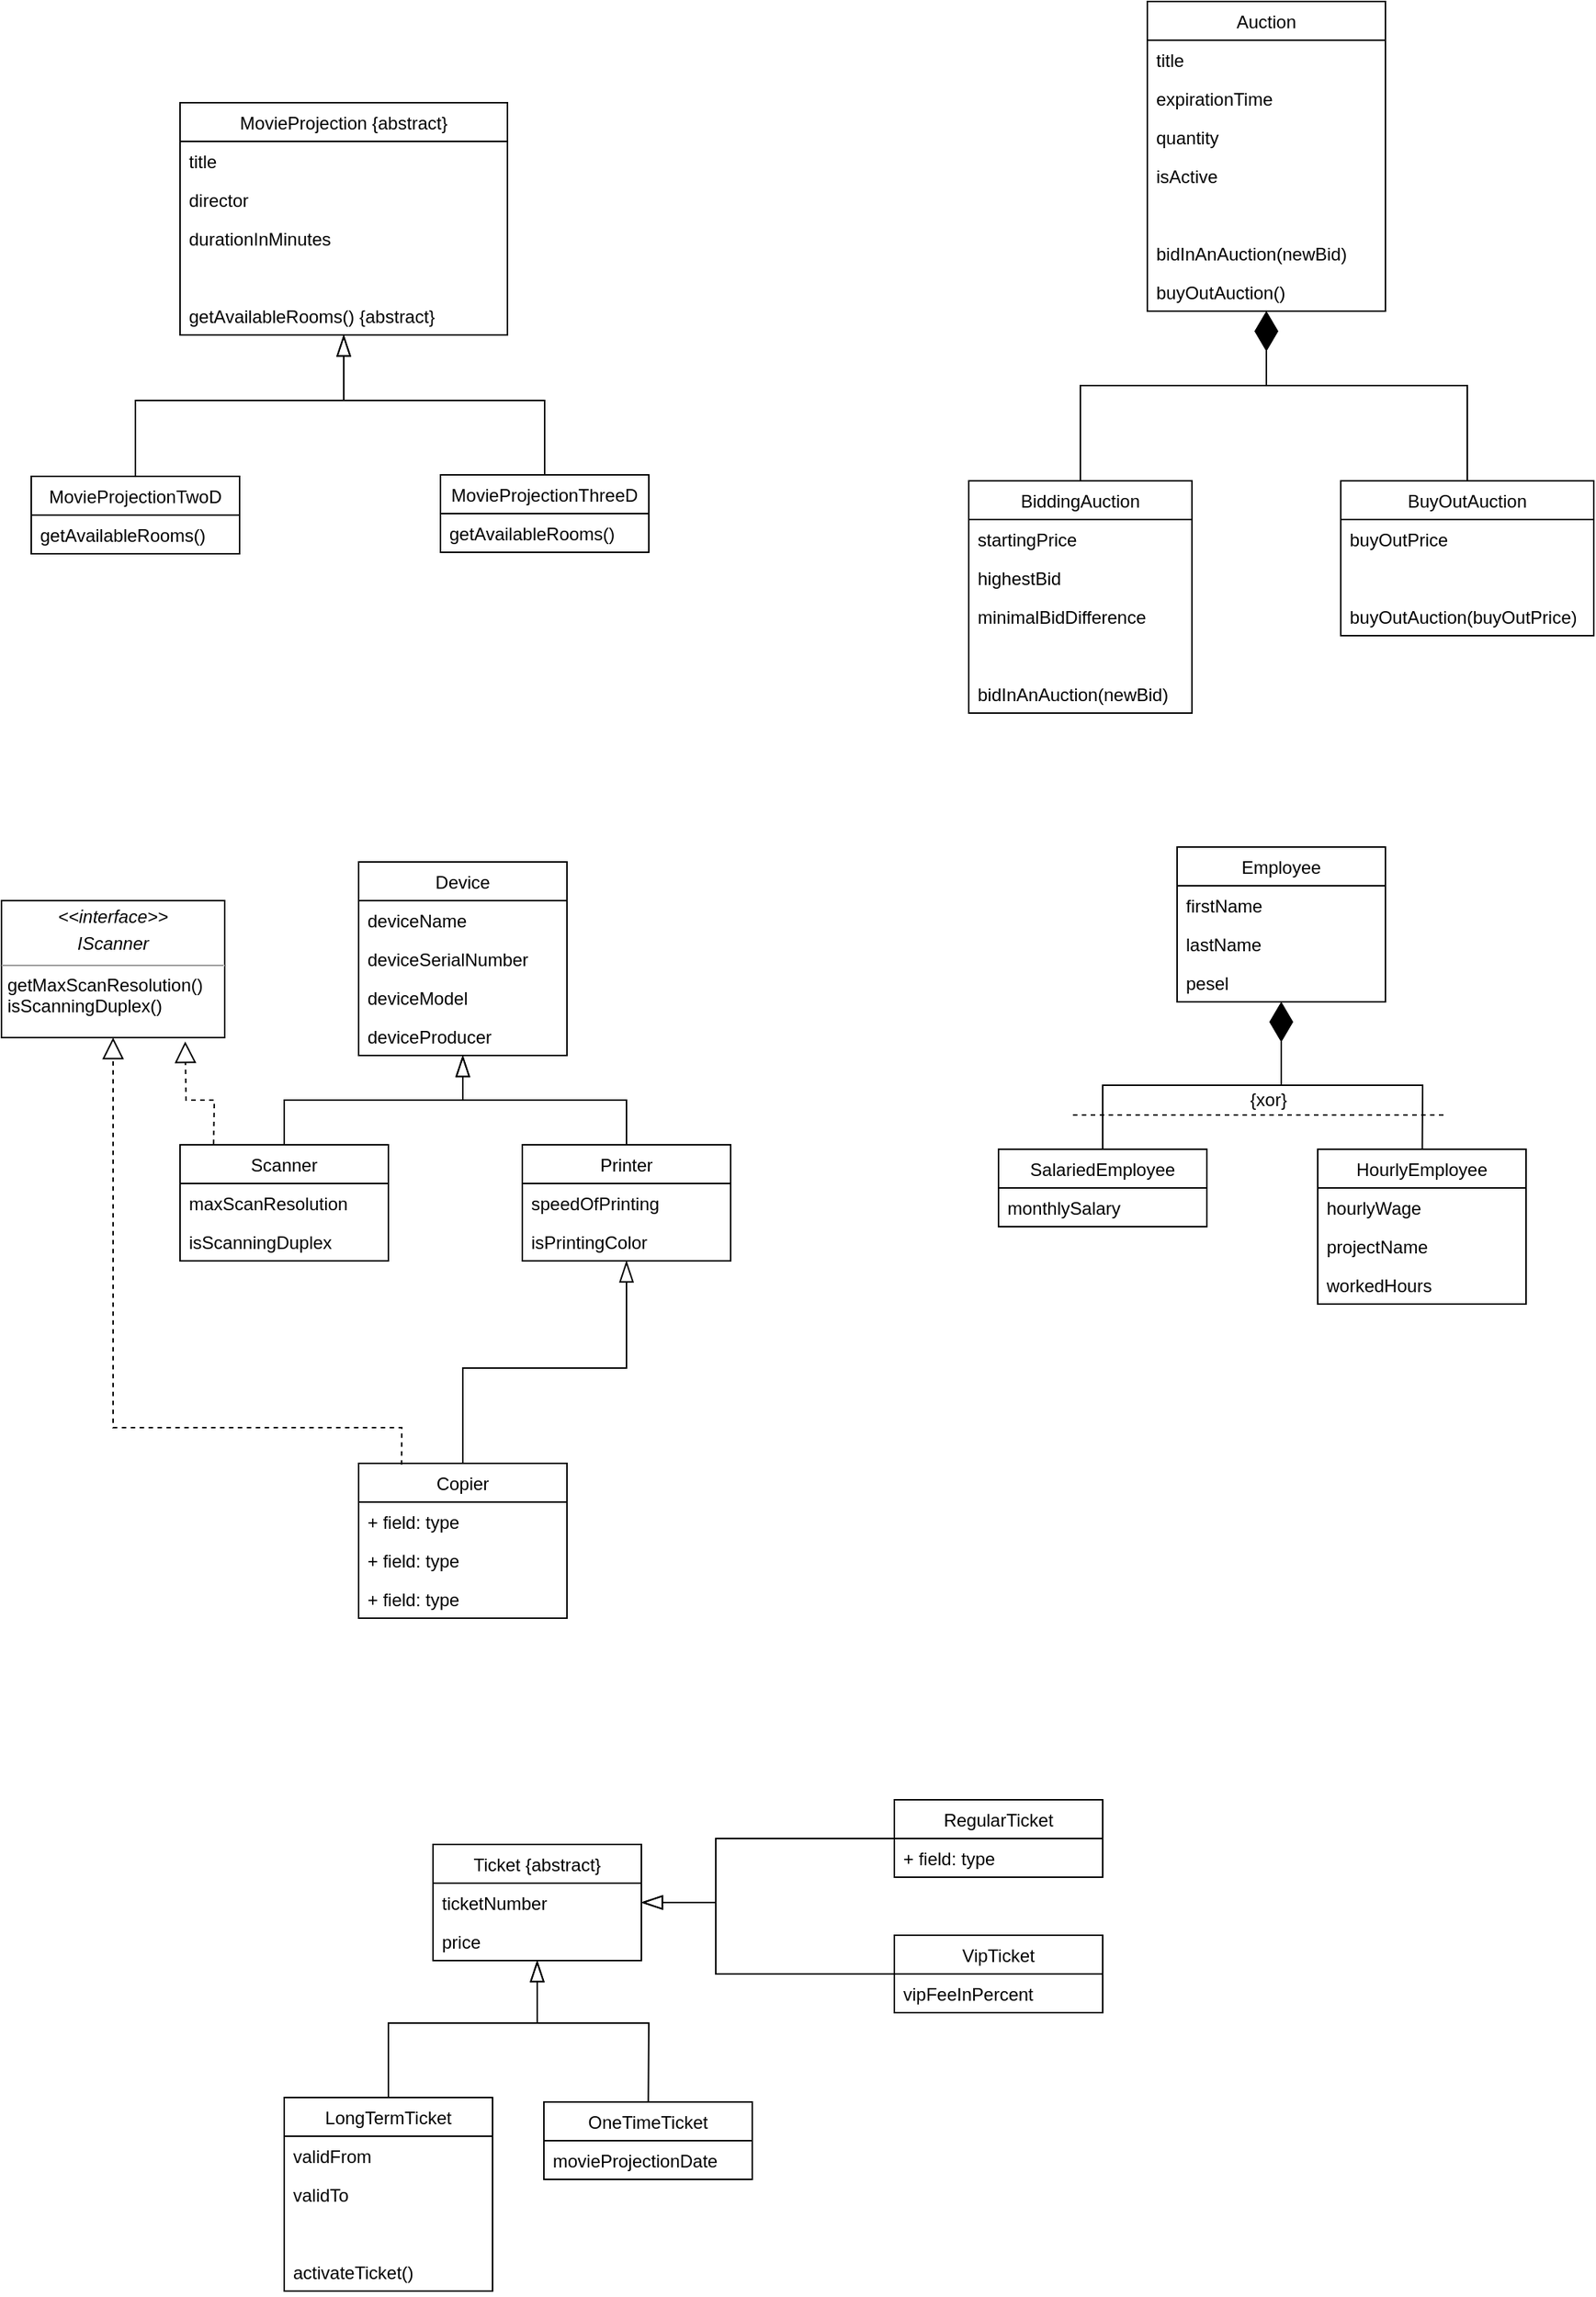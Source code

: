 <mxfile version="10.6.8" type="device"><diagram id="_5gK9DK8DTzB8ecqYKXr" name="Page-1"><mxGraphModel dx="887" dy="851" grid="1" gridSize="10" guides="1" tooltips="1" connect="1" arrows="1" fold="1" page="1" pageScale="1" pageWidth="850" pageHeight="1100" math="0" shadow="0"><root><mxCell id="0"/><mxCell id="1" parent="0"/><mxCell id="uMPEmb-O3gJm-mAXAjh1-1" value="MovieProjection {abstract}" style="swimlane;fontStyle=0;childLayout=stackLayout;horizontal=1;startSize=26;fillColor=none;horizontalStack=0;resizeParent=1;resizeParentMax=0;resizeLast=0;collapsible=1;marginBottom=0;" parent="1" vertex="1"><mxGeometry x="180" y="130" width="220" height="156" as="geometry"/></mxCell><mxCell id="uMPEmb-O3gJm-mAXAjh1-2" value="title" style="text;strokeColor=none;fillColor=none;align=left;verticalAlign=top;spacingLeft=4;spacingRight=4;overflow=hidden;rotatable=0;points=[[0,0.5],[1,0.5]];portConstraint=eastwest;" parent="uMPEmb-O3gJm-mAXAjh1-1" vertex="1"><mxGeometry y="26" width="220" height="26" as="geometry"/></mxCell><mxCell id="uMPEmb-O3gJm-mAXAjh1-3" value="director" style="text;strokeColor=none;fillColor=none;align=left;verticalAlign=top;spacingLeft=4;spacingRight=4;overflow=hidden;rotatable=0;points=[[0,0.5],[1,0.5]];portConstraint=eastwest;" parent="uMPEmb-O3gJm-mAXAjh1-1" vertex="1"><mxGeometry y="52" width="220" height="26" as="geometry"/></mxCell><mxCell id="uMPEmb-O3gJm-mAXAjh1-4" value="durationInMinutes" style="text;strokeColor=none;fillColor=none;align=left;verticalAlign=top;spacingLeft=4;spacingRight=4;overflow=hidden;rotatable=0;points=[[0,0.5],[1,0.5]];portConstraint=eastwest;" parent="uMPEmb-O3gJm-mAXAjh1-1" vertex="1"><mxGeometry y="78" width="220" height="26" as="geometry"/></mxCell><mxCell id="uMPEmb-O3gJm-mAXAjh1-25" value=" " style="text;strokeColor=none;fillColor=none;align=left;verticalAlign=top;spacingLeft=4;spacingRight=4;overflow=hidden;rotatable=0;points=[[0,0.5],[1,0.5]];portConstraint=eastwest;" parent="uMPEmb-O3gJm-mAXAjh1-1" vertex="1"><mxGeometry y="104" width="220" height="26" as="geometry"/></mxCell><mxCell id="uMPEmb-O3gJm-mAXAjh1-13" value="getAvailableRooms() {abstract}" style="text;strokeColor=none;fillColor=none;align=left;verticalAlign=top;spacingLeft=4;spacingRight=4;overflow=hidden;rotatable=0;points=[[0,0.5],[1,0.5]];portConstraint=eastwest;" parent="uMPEmb-O3gJm-mAXAjh1-1" vertex="1"><mxGeometry y="130" width="220" height="26" as="geometry"/></mxCell><mxCell id="uMPEmb-O3gJm-mAXAjh1-5" value="MovieProjectionThreeD" style="swimlane;fontStyle=0;childLayout=stackLayout;horizontal=1;startSize=26;fillColor=none;horizontalStack=0;resizeParent=1;resizeParentMax=0;resizeLast=0;collapsible=1;marginBottom=0;" parent="1" vertex="1"><mxGeometry x="355" y="380" width="140" height="52" as="geometry"/></mxCell><mxCell id="uMPEmb-O3gJm-mAXAjh1-8" value="getAvailableRooms()" style="text;strokeColor=none;fillColor=none;align=left;verticalAlign=top;spacingLeft=4;spacingRight=4;overflow=hidden;rotatable=0;points=[[0,0.5],[1,0.5]];portConstraint=eastwest;" parent="uMPEmb-O3gJm-mAXAjh1-5" vertex="1"><mxGeometry y="26" width="140" height="26" as="geometry"/></mxCell><mxCell id="uMPEmb-O3gJm-mAXAjh1-20" value="MovieProjectionTwoD" style="swimlane;fontStyle=0;childLayout=stackLayout;horizontal=1;startSize=26;fillColor=none;horizontalStack=0;resizeParent=1;resizeParentMax=0;resizeLast=0;collapsible=1;marginBottom=0;" parent="1" vertex="1"><mxGeometry x="80" y="381" width="140" height="52" as="geometry"/></mxCell><mxCell id="uMPEmb-O3gJm-mAXAjh1-23" value="getAvailableRooms()" style="text;strokeColor=none;fillColor=none;align=left;verticalAlign=top;spacingLeft=4;spacingRight=4;overflow=hidden;rotatable=0;points=[[0,0.5],[1,0.5]];portConstraint=eastwest;" parent="uMPEmb-O3gJm-mAXAjh1-20" vertex="1"><mxGeometry y="26" width="140" height="26" as="geometry"/></mxCell><mxCell id="uMPEmb-O3gJm-mAXAjh1-29" value="Auction" style="swimlane;fontStyle=0;childLayout=stackLayout;horizontal=1;startSize=26;fillColor=none;horizontalStack=0;resizeParent=1;resizeParentMax=0;resizeLast=0;collapsible=1;marginBottom=0;" parent="1" vertex="1"><mxGeometry x="830" y="62" width="160" height="208" as="geometry"/></mxCell><mxCell id="uMPEmb-O3gJm-mAXAjh1-30" value="title" style="text;strokeColor=none;fillColor=none;align=left;verticalAlign=top;spacingLeft=4;spacingRight=4;overflow=hidden;rotatable=0;points=[[0,0.5],[1,0.5]];portConstraint=eastwest;" parent="uMPEmb-O3gJm-mAXAjh1-29" vertex="1"><mxGeometry y="26" width="160" height="26" as="geometry"/></mxCell><mxCell id="uMPEmb-O3gJm-mAXAjh1-31" value="expirationTime" style="text;strokeColor=none;fillColor=none;align=left;verticalAlign=top;spacingLeft=4;spacingRight=4;overflow=hidden;rotatable=0;points=[[0,0.5],[1,0.5]];portConstraint=eastwest;" parent="uMPEmb-O3gJm-mAXAjh1-29" vertex="1"><mxGeometry y="52" width="160" height="26" as="geometry"/></mxCell><mxCell id="uMPEmb-O3gJm-mAXAjh1-32" value="quantity" style="text;strokeColor=none;fillColor=none;align=left;verticalAlign=top;spacingLeft=4;spacingRight=4;overflow=hidden;rotatable=0;points=[[0,0.5],[1,0.5]];portConstraint=eastwest;" parent="uMPEmb-O3gJm-mAXAjh1-29" vertex="1"><mxGeometry y="78" width="160" height="26" as="geometry"/></mxCell><mxCell id="uMPEmb-O3gJm-mAXAjh1-33" value="isActive" style="text;strokeColor=none;fillColor=none;align=left;verticalAlign=top;spacingLeft=4;spacingRight=4;overflow=hidden;rotatable=0;points=[[0,0.5],[1,0.5]];portConstraint=eastwest;" parent="uMPEmb-O3gJm-mAXAjh1-29" vertex="1"><mxGeometry y="104" width="160" height="26" as="geometry"/></mxCell><mxCell id="uMPEmb-O3gJm-mAXAjh1-34" value=" " style="text;strokeColor=none;fillColor=none;align=left;verticalAlign=top;spacingLeft=4;spacingRight=4;overflow=hidden;rotatable=0;points=[[0,0.5],[1,0.5]];portConstraint=eastwest;" parent="uMPEmb-O3gJm-mAXAjh1-29" vertex="1"><mxGeometry y="130" width="160" height="26" as="geometry"/></mxCell><mxCell id="uMPEmb-O3gJm-mAXAjh1-35" value="bidInAnAuction(newBid)" style="text;strokeColor=none;fillColor=none;align=left;verticalAlign=top;spacingLeft=4;spacingRight=4;overflow=hidden;rotatable=0;points=[[0,0.5],[1,0.5]];portConstraint=eastwest;" parent="uMPEmb-O3gJm-mAXAjh1-29" vertex="1"><mxGeometry y="156" width="160" height="26" as="geometry"/></mxCell><mxCell id="uMPEmb-O3gJm-mAXAjh1-36" value="buyOutAuction()" style="text;strokeColor=none;fillColor=none;align=left;verticalAlign=top;spacingLeft=4;spacingRight=4;overflow=hidden;rotatable=0;points=[[0,0.5],[1,0.5]];portConstraint=eastwest;" parent="uMPEmb-O3gJm-mAXAjh1-29" vertex="1"><mxGeometry y="182" width="160" height="26" as="geometry"/></mxCell><mxCell id="uMPEmb-O3gJm-mAXAjh1-37" value="" style="endArrow=diamondThin;endFill=1;endSize=24;html=1;rounded=0;" parent="1" source="uMPEmb-O3gJm-mAXAjh1-39" target="uMPEmb-O3gJm-mAXAjh1-36" edge="1"><mxGeometry width="160" relative="1" as="geometry"><mxPoint x="790" y="370" as="sourcePoint"/><mxPoint x="950" y="370" as="targetPoint"/><Array as="points"><mxPoint x="785" y="320"/><mxPoint x="910" y="320"/></Array></mxGeometry></mxCell><mxCell id="uMPEmb-O3gJm-mAXAjh1-38" value="" style="endArrow=diamondThin;endFill=1;endSize=24;html=1;rounded=0;" parent="1" source="uMPEmb-O3gJm-mAXAjh1-43" target="uMPEmb-O3gJm-mAXAjh1-36" edge="1"><mxGeometry width="160" relative="1" as="geometry"><mxPoint x="900" y="400" as="sourcePoint"/><mxPoint x="960" y="330" as="targetPoint"/><Array as="points"><mxPoint x="1045" y="320"/><mxPoint x="910" y="320"/></Array></mxGeometry></mxCell><mxCell id="uMPEmb-O3gJm-mAXAjh1-39" value="BiddingAuction" style="swimlane;fontStyle=0;childLayout=stackLayout;horizontal=1;startSize=26;fillColor=none;horizontalStack=0;resizeParent=1;resizeParentMax=0;resizeLast=0;collapsible=1;marginBottom=0;" parent="1" vertex="1"><mxGeometry x="710" y="384" width="150" height="156" as="geometry"/></mxCell><mxCell id="uMPEmb-O3gJm-mAXAjh1-40" value="startingPrice" style="text;strokeColor=none;fillColor=none;align=left;verticalAlign=top;spacingLeft=4;spacingRight=4;overflow=hidden;rotatable=0;points=[[0,0.5],[1,0.5]];portConstraint=eastwest;" parent="uMPEmb-O3gJm-mAXAjh1-39" vertex="1"><mxGeometry y="26" width="150" height="26" as="geometry"/></mxCell><mxCell id="uMPEmb-O3gJm-mAXAjh1-41" value="highestBid" style="text;strokeColor=none;fillColor=none;align=left;verticalAlign=top;spacingLeft=4;spacingRight=4;overflow=hidden;rotatable=0;points=[[0,0.5],[1,0.5]];portConstraint=eastwest;" parent="uMPEmb-O3gJm-mAXAjh1-39" vertex="1"><mxGeometry y="52" width="150" height="26" as="geometry"/></mxCell><mxCell id="uMPEmb-O3gJm-mAXAjh1-42" value="minimalBidDifference" style="text;strokeColor=none;fillColor=none;align=left;verticalAlign=top;spacingLeft=4;spacingRight=4;overflow=hidden;rotatable=0;points=[[0,0.5],[1,0.5]];portConstraint=eastwest;" parent="uMPEmb-O3gJm-mAXAjh1-39" vertex="1"><mxGeometry y="78" width="150" height="26" as="geometry"/></mxCell><mxCell id="uMPEmb-O3gJm-mAXAjh1-47" value=" " style="text;strokeColor=none;fillColor=none;align=left;verticalAlign=top;spacingLeft=4;spacingRight=4;overflow=hidden;rotatable=0;points=[[0,0.5],[1,0.5]];portConstraint=eastwest;" parent="uMPEmb-O3gJm-mAXAjh1-39" vertex="1"><mxGeometry y="104" width="150" height="26" as="geometry"/></mxCell><mxCell id="uMPEmb-O3gJm-mAXAjh1-48" value="bidInAnAuction(newBid)" style="text;strokeColor=none;fillColor=none;align=left;verticalAlign=top;spacingLeft=4;spacingRight=4;overflow=hidden;rotatable=0;points=[[0,0.5],[1,0.5]];portConstraint=eastwest;" parent="uMPEmb-O3gJm-mAXAjh1-39" vertex="1"><mxGeometry y="130" width="150" height="26" as="geometry"/></mxCell><mxCell id="uMPEmb-O3gJm-mAXAjh1-43" value="BuyOutAuction" style="swimlane;fontStyle=0;childLayout=stackLayout;horizontal=1;startSize=26;fillColor=none;horizontalStack=0;resizeParent=1;resizeParentMax=0;resizeLast=0;collapsible=1;marginBottom=0;" parent="1" vertex="1"><mxGeometry x="960" y="384" width="170" height="104" as="geometry"/></mxCell><mxCell id="uMPEmb-O3gJm-mAXAjh1-44" value="buyOutPrice" style="text;strokeColor=none;fillColor=none;align=left;verticalAlign=top;spacingLeft=4;spacingRight=4;overflow=hidden;rotatable=0;points=[[0,0.5],[1,0.5]];portConstraint=eastwest;" parent="uMPEmb-O3gJm-mAXAjh1-43" vertex="1"><mxGeometry y="26" width="170" height="26" as="geometry"/></mxCell><mxCell id="uMPEmb-O3gJm-mAXAjh1-49" value=" " style="text;strokeColor=none;fillColor=none;align=left;verticalAlign=top;spacingLeft=4;spacingRight=4;overflow=hidden;rotatable=0;points=[[0,0.5],[1,0.5]];portConstraint=eastwest;" parent="uMPEmb-O3gJm-mAXAjh1-43" vertex="1"><mxGeometry y="52" width="170" height="26" as="geometry"/></mxCell><mxCell id="uMPEmb-O3gJm-mAXAjh1-46" value="buyOutAuction(buyOutPrice)" style="text;strokeColor=none;fillColor=none;align=left;verticalAlign=top;spacingLeft=4;spacingRight=4;overflow=hidden;rotatable=0;points=[[0,0.5],[1,0.5]];portConstraint=eastwest;" parent="uMPEmb-O3gJm-mAXAjh1-43" vertex="1"><mxGeometry y="78" width="170" height="26" as="geometry"/></mxCell><mxCell id="uMPEmb-O3gJm-mAXAjh1-50" value="Device" style="swimlane;fontStyle=0;childLayout=stackLayout;horizontal=1;startSize=26;fillColor=none;horizontalStack=0;resizeParent=1;resizeParentMax=0;resizeLast=0;collapsible=1;marginBottom=0;" parent="1" vertex="1"><mxGeometry x="300" y="640" width="140" height="130" as="geometry"/></mxCell><mxCell id="uMPEmb-O3gJm-mAXAjh1-51" value="deviceName" style="text;strokeColor=none;fillColor=none;align=left;verticalAlign=top;spacingLeft=4;spacingRight=4;overflow=hidden;rotatable=0;points=[[0,0.5],[1,0.5]];portConstraint=eastwest;" parent="uMPEmb-O3gJm-mAXAjh1-50" vertex="1"><mxGeometry y="26" width="140" height="26" as="geometry"/></mxCell><mxCell id="uMPEmb-O3gJm-mAXAjh1-52" value="deviceSerialNumber" style="text;strokeColor=none;fillColor=none;align=left;verticalAlign=top;spacingLeft=4;spacingRight=4;overflow=hidden;rotatable=0;points=[[0,0.5],[1,0.5]];portConstraint=eastwest;" parent="uMPEmb-O3gJm-mAXAjh1-50" vertex="1"><mxGeometry y="52" width="140" height="26" as="geometry"/></mxCell><mxCell id="uMPEmb-O3gJm-mAXAjh1-53" value="deviceModel" style="text;strokeColor=none;fillColor=none;align=left;verticalAlign=top;spacingLeft=4;spacingRight=4;overflow=hidden;rotatable=0;points=[[0,0.5],[1,0.5]];portConstraint=eastwest;" parent="uMPEmb-O3gJm-mAXAjh1-50" vertex="1"><mxGeometry y="78" width="140" height="26" as="geometry"/></mxCell><mxCell id="uMPEmb-O3gJm-mAXAjh1-66" value="deviceProducer" style="text;strokeColor=none;fillColor=none;align=left;verticalAlign=top;spacingLeft=4;spacingRight=4;overflow=hidden;rotatable=0;points=[[0,0.5],[1,0.5]];portConstraint=eastwest;" parent="uMPEmb-O3gJm-mAXAjh1-50" vertex="1"><mxGeometry y="104" width="140" height="26" as="geometry"/></mxCell><mxCell id="uMPEmb-O3gJm-mAXAjh1-54" value="Scanner" style="swimlane;fontStyle=0;childLayout=stackLayout;horizontal=1;startSize=26;fillColor=none;horizontalStack=0;resizeParent=1;resizeParentMax=0;resizeLast=0;collapsible=1;marginBottom=0;" parent="1" vertex="1"><mxGeometry x="180" y="830" width="140" height="78" as="geometry"/></mxCell><mxCell id="uMPEmb-O3gJm-mAXAjh1-55" value="maxScanResolution" style="text;strokeColor=none;fillColor=none;align=left;verticalAlign=top;spacingLeft=4;spacingRight=4;overflow=hidden;rotatable=0;points=[[0,0.5],[1,0.5]];portConstraint=eastwest;" parent="uMPEmb-O3gJm-mAXAjh1-54" vertex="1"><mxGeometry y="26" width="140" height="26" as="geometry"/></mxCell><mxCell id="uMPEmb-O3gJm-mAXAjh1-56" value="isScanningDuplex" style="text;strokeColor=none;fillColor=none;align=left;verticalAlign=top;spacingLeft=4;spacingRight=4;overflow=hidden;rotatable=0;points=[[0,0.5],[1,0.5]];portConstraint=eastwest;" parent="uMPEmb-O3gJm-mAXAjh1-54" vertex="1"><mxGeometry y="52" width="140" height="26" as="geometry"/></mxCell><mxCell id="uMPEmb-O3gJm-mAXAjh1-58" value="Printer" style="swimlane;fontStyle=0;childLayout=stackLayout;horizontal=1;startSize=26;fillColor=none;horizontalStack=0;resizeParent=1;resizeParentMax=0;resizeLast=0;collapsible=1;marginBottom=0;" parent="1" vertex="1"><mxGeometry x="410" y="830" width="140" height="78" as="geometry"/></mxCell><mxCell id="uMPEmb-O3gJm-mAXAjh1-59" value="speedOfPrinting" style="text;strokeColor=none;fillColor=none;align=left;verticalAlign=top;spacingLeft=4;spacingRight=4;overflow=hidden;rotatable=0;points=[[0,0.5],[1,0.5]];portConstraint=eastwest;" parent="uMPEmb-O3gJm-mAXAjh1-58" vertex="1"><mxGeometry y="26" width="140" height="26" as="geometry"/></mxCell><mxCell id="uMPEmb-O3gJm-mAXAjh1-60" value="isPrintingColor" style="text;strokeColor=none;fillColor=none;align=left;verticalAlign=top;spacingLeft=4;spacingRight=4;overflow=hidden;rotatable=0;points=[[0,0.5],[1,0.5]];portConstraint=eastwest;" parent="uMPEmb-O3gJm-mAXAjh1-58" vertex="1"><mxGeometry y="52" width="140" height="26" as="geometry"/></mxCell><mxCell id="uMPEmb-O3gJm-mAXAjh1-62" value="Copier" style="swimlane;fontStyle=0;childLayout=stackLayout;horizontal=1;startSize=26;fillColor=none;horizontalStack=0;resizeParent=1;resizeParentMax=0;resizeLast=0;collapsible=1;marginBottom=0;" parent="1" vertex="1"><mxGeometry x="300" y="1044" width="140" height="104" as="geometry"/></mxCell><mxCell id="uMPEmb-O3gJm-mAXAjh1-63" value="+ field: type" style="text;strokeColor=none;fillColor=none;align=left;verticalAlign=top;spacingLeft=4;spacingRight=4;overflow=hidden;rotatable=0;points=[[0,0.5],[1,0.5]];portConstraint=eastwest;" parent="uMPEmb-O3gJm-mAXAjh1-62" vertex="1"><mxGeometry y="26" width="140" height="26" as="geometry"/></mxCell><mxCell id="uMPEmb-O3gJm-mAXAjh1-64" value="+ field: type" style="text;strokeColor=none;fillColor=none;align=left;verticalAlign=top;spacingLeft=4;spacingRight=4;overflow=hidden;rotatable=0;points=[[0,0.5],[1,0.5]];portConstraint=eastwest;" parent="uMPEmb-O3gJm-mAXAjh1-62" vertex="1"><mxGeometry y="52" width="140" height="26" as="geometry"/></mxCell><mxCell id="uMPEmb-O3gJm-mAXAjh1-65" value="+ field: type" style="text;strokeColor=none;fillColor=none;align=left;verticalAlign=top;spacingLeft=4;spacingRight=4;overflow=hidden;rotatable=0;points=[[0,0.5],[1,0.5]];portConstraint=eastwest;" parent="uMPEmb-O3gJm-mAXAjh1-62" vertex="1"><mxGeometry y="78" width="140" height="26" as="geometry"/></mxCell><mxCell id="uMPEmb-O3gJm-mAXAjh1-68" value="" style="endArrow=blockThin;endFill=0;endSize=12;html=1;rounded=0;" parent="1" source="uMPEmb-O3gJm-mAXAjh1-54" target="uMPEmb-O3gJm-mAXAjh1-66" edge="1"><mxGeometry width="160" relative="1" as="geometry"><mxPoint x="180" y="810" as="sourcePoint"/><mxPoint x="340" y="810" as="targetPoint"/><Array as="points"><mxPoint x="250" y="800"/><mxPoint x="370" y="800"/></Array></mxGeometry></mxCell><mxCell id="uMPEmb-O3gJm-mAXAjh1-69" value="" style="endArrow=blockThin;endFill=0;endSize=12;html=1;rounded=0;" parent="1" source="uMPEmb-O3gJm-mAXAjh1-58" target="uMPEmb-O3gJm-mAXAjh1-66" edge="1"><mxGeometry width="160" relative="1" as="geometry"><mxPoint x="301.786" y="840" as="sourcePoint"/><mxPoint x="366.071" y="780.0" as="targetPoint"/><Array as="points"><mxPoint x="480" y="800"/><mxPoint x="370" y="800"/></Array></mxGeometry></mxCell><mxCell id="uMPEmb-O3gJm-mAXAjh1-70" value="" style="endArrow=blockThin;endFill=0;endSize=12;html=1;rounded=0;" parent="1" source="uMPEmb-O3gJm-mAXAjh1-5" target="uMPEmb-O3gJm-mAXAjh1-13" edge="1"><mxGeometry width="160" relative="1" as="geometry"><mxPoint x="410" y="501" as="sourcePoint"/><mxPoint x="300" y="441.0" as="targetPoint"/><Array as="points"><mxPoint x="425" y="330"/><mxPoint x="290" y="330"/></Array></mxGeometry></mxCell><mxCell id="uMPEmb-O3gJm-mAXAjh1-71" value="" style="endArrow=blockThin;endFill=0;endSize=12;html=1;rounded=0;" parent="1" source="uMPEmb-O3gJm-mAXAjh1-20" target="uMPEmb-O3gJm-mAXAjh1-13" edge="1"><mxGeometry width="160" relative="1" as="geometry"><mxPoint x="435" y="390" as="sourcePoint"/><mxPoint x="300.228" y="296" as="targetPoint"/><Array as="points"><mxPoint x="150" y="330"/><mxPoint x="290" y="330"/></Array></mxGeometry></mxCell><mxCell id="uMPEmb-O3gJm-mAXAjh1-72" value="&lt;p style=&quot;margin: 0px ; margin-top: 4px ; text-align: center&quot;&gt;&lt;i&gt;&amp;lt;&amp;lt;interface&amp;gt;&amp;gt;&lt;/i&gt;&lt;/p&gt;&lt;p style=&quot;margin: 0px ; margin-top: 4px ; text-align: center&quot;&gt;&lt;i&gt;IScanner&lt;/i&gt;&lt;/p&gt;&lt;hr size=&quot;1&quot;&gt;&lt;p style=&quot;margin: 0px ; margin-left: 4px&quot;&gt;getMaxScanResolution()&lt;br&gt;isScanningDuplex()&lt;/p&gt;" style="verticalAlign=top;align=left;overflow=fill;fontSize=12;fontFamily=Helvetica;html=1;" parent="1" vertex="1"><mxGeometry x="60" y="666" width="150" height="92" as="geometry"/></mxCell><mxCell id="uMPEmb-O3gJm-mAXAjh1-73" value="" style="endArrow=blockThin;endFill=0;endSize=12;html=1;rounded=0;" parent="1" source="uMPEmb-O3gJm-mAXAjh1-62" target="uMPEmb-O3gJm-mAXAjh1-60" edge="1"><mxGeometry width="160" relative="1" as="geometry"><mxPoint x="800" y="980" as="sourcePoint"/><mxPoint x="690" y="920" as="targetPoint"/><Array as="points"><mxPoint x="370" y="980"/><mxPoint x="480" y="980"/></Array></mxGeometry></mxCell><mxCell id="uMPEmb-O3gJm-mAXAjh1-74" value="" style="endArrow=block;dashed=1;endFill=0;endSize=12;html=1;rounded=0;exitX=0.206;exitY=0.008;exitDx=0;exitDy=0;exitPerimeter=0;" parent="1" source="uMPEmb-O3gJm-mAXAjh1-62" target="uMPEmb-O3gJm-mAXAjh1-72" edge="1"><mxGeometry width="160" relative="1" as="geometry"><mxPoint x="90" y="1210" as="sourcePoint"/><mxPoint x="250" y="1210" as="targetPoint"/><Array as="points"><mxPoint x="329" y="1020"/><mxPoint x="135" y="1020"/></Array></mxGeometry></mxCell><mxCell id="uMPEmb-O3gJm-mAXAjh1-75" value="" style="endArrow=block;dashed=1;endFill=0;endSize=12;html=1;rounded=0;exitX=0.161;exitY=-0.006;exitDx=0;exitDy=0;exitPerimeter=0;entryX=0.823;entryY=1.028;entryDx=0;entryDy=0;entryPerimeter=0;" parent="1" source="uMPEmb-O3gJm-mAXAjh1-54" target="uMPEmb-O3gJm-mAXAjh1-72" edge="1"><mxGeometry width="160" relative="1" as="geometry"><mxPoint x="310" y="1106" as="sourcePoint"/><mxPoint x="75" y="964" as="targetPoint"/><Array as="points"><mxPoint x="203" y="800"/><mxPoint x="184" y="800"/></Array></mxGeometry></mxCell><mxCell id="uMPEmb-O3gJm-mAXAjh1-76" value="Employee" style="swimlane;fontStyle=0;childLayout=stackLayout;horizontal=1;startSize=26;fillColor=none;horizontalStack=0;resizeParent=1;resizeParentMax=0;resizeLast=0;collapsible=1;marginBottom=0;" parent="1" vertex="1"><mxGeometry x="850" y="630" width="140" height="104" as="geometry"/></mxCell><mxCell id="uMPEmb-O3gJm-mAXAjh1-77" value="firstName" style="text;strokeColor=none;fillColor=none;align=left;verticalAlign=top;spacingLeft=4;spacingRight=4;overflow=hidden;rotatable=0;points=[[0,0.5],[1,0.5]];portConstraint=eastwest;" parent="uMPEmb-O3gJm-mAXAjh1-76" vertex="1"><mxGeometry y="26" width="140" height="26" as="geometry"/></mxCell><mxCell id="uMPEmb-O3gJm-mAXAjh1-78" value="lastName" style="text;strokeColor=none;fillColor=none;align=left;verticalAlign=top;spacingLeft=4;spacingRight=4;overflow=hidden;rotatable=0;points=[[0,0.5],[1,0.5]];portConstraint=eastwest;" parent="uMPEmb-O3gJm-mAXAjh1-76" vertex="1"><mxGeometry y="52" width="140" height="26" as="geometry"/></mxCell><mxCell id="uMPEmb-O3gJm-mAXAjh1-79" value="pesel" style="text;strokeColor=none;fillColor=none;align=left;verticalAlign=top;spacingLeft=4;spacingRight=4;overflow=hidden;rotatable=0;points=[[0,0.5],[1,0.5]];portConstraint=eastwest;" parent="uMPEmb-O3gJm-mAXAjh1-76" vertex="1"><mxGeometry y="78" width="140" height="26" as="geometry"/></mxCell><mxCell id="uMPEmb-O3gJm-mAXAjh1-80" value="HourlyEmployee" style="swimlane;fontStyle=0;childLayout=stackLayout;horizontal=1;startSize=26;fillColor=none;horizontalStack=0;resizeParent=1;resizeParentMax=0;resizeLast=0;collapsible=1;marginBottom=0;" parent="1" vertex="1"><mxGeometry x="944.5" y="833" width="140" height="104" as="geometry"/></mxCell><mxCell id="uMPEmb-O3gJm-mAXAjh1-81" value="hourlyWage" style="text;strokeColor=none;fillColor=none;align=left;verticalAlign=top;spacingLeft=4;spacingRight=4;overflow=hidden;rotatable=0;points=[[0,0.5],[1,0.5]];portConstraint=eastwest;" parent="uMPEmb-O3gJm-mAXAjh1-80" vertex="1"><mxGeometry y="26" width="140" height="26" as="geometry"/></mxCell><mxCell id="uMPEmb-O3gJm-mAXAjh1-82" value="projectName" style="text;strokeColor=none;fillColor=none;align=left;verticalAlign=top;spacingLeft=4;spacingRight=4;overflow=hidden;rotatable=0;points=[[0,0.5],[1,0.5]];portConstraint=eastwest;" parent="uMPEmb-O3gJm-mAXAjh1-80" vertex="1"><mxGeometry y="52" width="140" height="26" as="geometry"/></mxCell><mxCell id="uMPEmb-O3gJm-mAXAjh1-83" value="workedHours" style="text;strokeColor=none;fillColor=none;align=left;verticalAlign=top;spacingLeft=4;spacingRight=4;overflow=hidden;rotatable=0;points=[[0,0.5],[1,0.5]];portConstraint=eastwest;" parent="uMPEmb-O3gJm-mAXAjh1-80" vertex="1"><mxGeometry y="78" width="140" height="26" as="geometry"/></mxCell><mxCell id="uMPEmb-O3gJm-mAXAjh1-84" value="SalariedEmployee" style="swimlane;fontStyle=0;childLayout=stackLayout;horizontal=1;startSize=26;fillColor=none;horizontalStack=0;resizeParent=1;resizeParentMax=0;resizeLast=0;collapsible=1;marginBottom=0;" parent="1" vertex="1"><mxGeometry x="730" y="833" width="140" height="52" as="geometry"/></mxCell><mxCell id="uMPEmb-O3gJm-mAXAjh1-85" value="monthlySalary" style="text;strokeColor=none;fillColor=none;align=left;verticalAlign=top;spacingLeft=4;spacingRight=4;overflow=hidden;rotatable=0;points=[[0,0.5],[1,0.5]];portConstraint=eastwest;" parent="uMPEmb-O3gJm-mAXAjh1-84" vertex="1"><mxGeometry y="26" width="140" height="26" as="geometry"/></mxCell><mxCell id="uMPEmb-O3gJm-mAXAjh1-88" value="" style="endArrow=diamondThin;endFill=1;endSize=24;html=1;rounded=0;" parent="1" source="uMPEmb-O3gJm-mAXAjh1-84" target="uMPEmb-O3gJm-mAXAjh1-76" edge="1"><mxGeometry width="160" relative="1" as="geometry"><mxPoint x="807.5" y="877" as="sourcePoint"/><mxPoint x="932.5" y="763" as="targetPoint"/><Array as="points"><mxPoint x="800" y="790"/><mxPoint x="920" y="790"/></Array></mxGeometry></mxCell><mxCell id="uMPEmb-O3gJm-mAXAjh1-89" value="" style="endArrow=diamondThin;endFill=1;endSize=24;html=1;rounded=0;" parent="1" source="uMPEmb-O3gJm-mAXAjh1-80" target="uMPEmb-O3gJm-mAXAjh1-76" edge="1"><mxGeometry width="160" relative="1" as="geometry"><mxPoint x="803.125" y="869" as="sourcePoint"/><mxPoint x="934.962" y="744" as="targetPoint"/><Array as="points"><mxPoint x="1015" y="790"/><mxPoint x="920" y="790"/></Array></mxGeometry></mxCell><mxCell id="uMPEmb-O3gJm-mAXAjh1-92" value="" style="endArrow=none;startArrow=none;endFill=0;startFill=0;html=1;dashed=1;" parent="1" edge="1"><mxGeometry width="160" relative="1" as="geometry"><mxPoint x="780" y="810" as="sourcePoint"/><mxPoint x="1030" y="810" as="targetPoint"/></mxGeometry></mxCell><mxCell id="uMPEmb-O3gJm-mAXAjh1-93" value="{xor}" style="text;html=1;resizable=0;points=[];align=center;verticalAlign=middle;labelBackgroundColor=#ffffff;" parent="uMPEmb-O3gJm-mAXAjh1-92" vertex="1" connectable="0"><mxGeometry x="0.135" relative="1" as="geometry"><mxPoint x="-11.5" y="-10" as="offset"/></mxGeometry></mxCell><mxCell id="uMPEmb-O3gJm-mAXAjh1-94" value="Ticket {abstract}" style="swimlane;fontStyle=0;childLayout=stackLayout;horizontal=1;startSize=26;fillColor=none;horizontalStack=0;resizeParent=1;resizeParentMax=0;resizeLast=0;collapsible=1;marginBottom=0;" parent="1" vertex="1"><mxGeometry x="350" y="1300" width="140" height="78" as="geometry"/></mxCell><mxCell id="uMPEmb-O3gJm-mAXAjh1-95" value="ticketNumber" style="text;strokeColor=none;fillColor=none;align=left;verticalAlign=top;spacingLeft=4;spacingRight=4;overflow=hidden;rotatable=0;points=[[0,0.5],[1,0.5]];portConstraint=eastwest;" parent="uMPEmb-O3gJm-mAXAjh1-94" vertex="1"><mxGeometry y="26" width="140" height="26" as="geometry"/></mxCell><mxCell id="uMPEmb-O3gJm-mAXAjh1-96" value="price" style="text;strokeColor=none;fillColor=none;align=left;verticalAlign=top;spacingLeft=4;spacingRight=4;overflow=hidden;rotatable=0;points=[[0,0.5],[1,0.5]];portConstraint=eastwest;" parent="uMPEmb-O3gJm-mAXAjh1-94" vertex="1"><mxGeometry y="52" width="140" height="26" as="geometry"/></mxCell><mxCell id="uMPEmb-O3gJm-mAXAjh1-98" value="RegularTicket" style="swimlane;fontStyle=0;childLayout=stackLayout;horizontal=1;startSize=26;fillColor=none;horizontalStack=0;resizeParent=1;resizeParentMax=0;resizeLast=0;collapsible=1;marginBottom=0;" parent="1" vertex="1"><mxGeometry x="660" y="1270" width="140" height="52" as="geometry"/></mxCell><mxCell id="uMPEmb-O3gJm-mAXAjh1-101" value="+ field: type" style="text;strokeColor=none;fillColor=none;align=left;verticalAlign=top;spacingLeft=4;spacingRight=4;overflow=hidden;rotatable=0;points=[[0,0.5],[1,0.5]];portConstraint=eastwest;" parent="uMPEmb-O3gJm-mAXAjh1-98" vertex="1"><mxGeometry y="26" width="140" height="26" as="geometry"/></mxCell><mxCell id="uMPEmb-O3gJm-mAXAjh1-102" value="VipTicket" style="swimlane;fontStyle=0;childLayout=stackLayout;horizontal=1;startSize=26;fillColor=none;horizontalStack=0;resizeParent=1;resizeParentMax=0;resizeLast=0;collapsible=1;marginBottom=0;" parent="1" vertex="1"><mxGeometry x="660" y="1361" width="140" height="52" as="geometry"/></mxCell><mxCell id="uMPEmb-O3gJm-mAXAjh1-104" value="vipFeeInPercent" style="text;strokeColor=none;fillColor=none;align=left;verticalAlign=top;spacingLeft=4;spacingRight=4;overflow=hidden;rotatable=0;points=[[0,0.5],[1,0.5]];portConstraint=eastwest;" parent="uMPEmb-O3gJm-mAXAjh1-102" vertex="1"><mxGeometry y="26" width="140" height="26" as="geometry"/></mxCell><mxCell id="uMPEmb-O3gJm-mAXAjh1-106" value="LongTermTicket" style="swimlane;fontStyle=0;childLayout=stackLayout;horizontal=1;startSize=26;fillColor=none;horizontalStack=0;resizeParent=1;resizeParentMax=0;resizeLast=0;collapsible=1;marginBottom=0;" parent="1" vertex="1"><mxGeometry x="250" y="1470" width="140" height="130" as="geometry"/></mxCell><mxCell id="uMPEmb-O3gJm-mAXAjh1-107" value="validFrom" style="text;strokeColor=none;fillColor=none;align=left;verticalAlign=top;spacingLeft=4;spacingRight=4;overflow=hidden;rotatable=0;points=[[0,0.5],[1,0.5]];portConstraint=eastwest;" parent="uMPEmb-O3gJm-mAXAjh1-106" vertex="1"><mxGeometry y="26" width="140" height="26" as="geometry"/></mxCell><mxCell id="uMPEmb-O3gJm-mAXAjh1-108" value="validTo" style="text;strokeColor=none;fillColor=none;align=left;verticalAlign=top;spacingLeft=4;spacingRight=4;overflow=hidden;rotatable=0;points=[[0,0.5],[1,0.5]];portConstraint=eastwest;" parent="uMPEmb-O3gJm-mAXAjh1-106" vertex="1"><mxGeometry y="52" width="140" height="26" as="geometry"/></mxCell><mxCell id="uMPEmb-O3gJm-mAXAjh1-109" value=" &#10;" style="text;strokeColor=none;fillColor=none;align=left;verticalAlign=top;spacingLeft=4;spacingRight=4;overflow=hidden;rotatable=0;points=[[0,0.5],[1,0.5]];portConstraint=eastwest;" parent="uMPEmb-O3gJm-mAXAjh1-106" vertex="1"><mxGeometry y="78" width="140" height="26" as="geometry"/></mxCell><mxCell id="DUaBcpWX5tCp3MWrOoVG-1" value="activateTicket()&#10;" style="text;strokeColor=none;fillColor=none;align=left;verticalAlign=top;spacingLeft=4;spacingRight=4;overflow=hidden;rotatable=0;points=[[0,0.5],[1,0.5]];portConstraint=eastwest;" vertex="1" parent="uMPEmb-O3gJm-mAXAjh1-106"><mxGeometry y="104" width="140" height="26" as="geometry"/></mxCell><mxCell id="uMPEmb-O3gJm-mAXAjh1-110" value="OneTimeTicket" style="swimlane;fontStyle=0;childLayout=stackLayout;horizontal=1;startSize=26;fillColor=none;horizontalStack=0;resizeParent=1;resizeParentMax=0;resizeLast=0;collapsible=1;marginBottom=0;" parent="1" vertex="1"><mxGeometry x="424.5" y="1473" width="140" height="52" as="geometry"/></mxCell><mxCell id="uMPEmb-O3gJm-mAXAjh1-111" value="movieProjectionDate" style="text;strokeColor=none;fillColor=none;align=left;verticalAlign=top;spacingLeft=4;spacingRight=4;overflow=hidden;rotatable=0;points=[[0,0.5],[1,0.5]];portConstraint=eastwest;" parent="uMPEmb-O3gJm-mAXAjh1-110" vertex="1"><mxGeometry y="26" width="140" height="26" as="geometry"/></mxCell><mxCell id="uMPEmb-O3gJm-mAXAjh1-115" value="" style="endArrow=blockThin;endFill=0;endSize=12;html=1;rounded=0;" parent="1" source="uMPEmb-O3gJm-mAXAjh1-98" target="uMPEmb-O3gJm-mAXAjh1-94" edge="1"><mxGeometry width="160" relative="1" as="geometry"><mxPoint x="605" y="1180" as="sourcePoint"/><mxPoint x="715" y="1044" as="targetPoint"/><Array as="points"><mxPoint x="540" y="1296"/><mxPoint x="540" y="1339"/></Array></mxGeometry></mxCell><mxCell id="uMPEmb-O3gJm-mAXAjh1-116" value="" style="endArrow=blockThin;endFill=0;endSize=12;html=1;rounded=0;" parent="1" source="uMPEmb-O3gJm-mAXAjh1-102" target="uMPEmb-O3gJm-mAXAjh1-94" edge="1"><mxGeometry width="160" relative="1" as="geometry"><mxPoint x="670" y="1301" as="sourcePoint"/><mxPoint x="500" y="1333.833" as="targetPoint"/><Array as="points"><mxPoint x="540" y="1387"/><mxPoint x="540" y="1339"/></Array></mxGeometry></mxCell><mxCell id="uMPEmb-O3gJm-mAXAjh1-117" value="" style="endArrow=blockThin;endFill=0;endSize=12;html=1;rounded=0;" parent="1" source="uMPEmb-O3gJm-mAXAjh1-106" target="uMPEmb-O3gJm-mAXAjh1-94" edge="1"><mxGeometry width="160" relative="1" as="geometry"><mxPoint x="570" y="1458" as="sourcePoint"/><mxPoint x="400" y="1410" as="targetPoint"/><Array as="points"><mxPoint x="320" y="1420"/><mxPoint x="420" y="1420"/></Array></mxGeometry></mxCell><mxCell id="uMPEmb-O3gJm-mAXAjh1-118" value="" style="endArrow=blockThin;endFill=0;endSize=12;html=1;rounded=0;" parent="1" source="uMPEmb-O3gJm-mAXAjh1-110" target="uMPEmb-O3gJm-mAXAjh1-94" edge="1"><mxGeometry width="160" relative="1" as="geometry"><mxPoint x="380.98" y="1480" as="sourcePoint"/><mxPoint x="415" y="1302" as="targetPoint"/><Array as="points"><mxPoint x="495" y="1420"/><mxPoint x="420" y="1420"/></Array></mxGeometry></mxCell></root></mxGraphModel></diagram></mxfile>